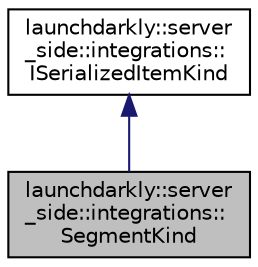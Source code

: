 digraph "launchdarkly::server_side::integrations::SegmentKind"
{
 // LATEX_PDF_SIZE
  edge [fontname="Helvetica",fontsize="10",labelfontname="Helvetica",labelfontsize="10"];
  node [fontname="Helvetica",fontsize="10",shape=record];
  Node1 [label="launchdarkly::server\l_side::integrations::\lSegmentKind",height=0.2,width=0.4,color="black", fillcolor="grey75", style="filled", fontcolor="black",tooltip=" "];
  Node2 -> Node1 [dir="back",color="midnightblue",fontsize="10",style="solid"];
  Node2 [label="launchdarkly::server\l_side::integrations::\lISerializedItemKind",height=0.2,width=0.4,color="black", fillcolor="white", style="filled",URL="$classlaunchdarkly_1_1server__side_1_1integrations_1_1ISerializedItemKind.html",tooltip="Represents the kind of a serialized item. The purpose of this interface is to allow for determining a..."];
}
